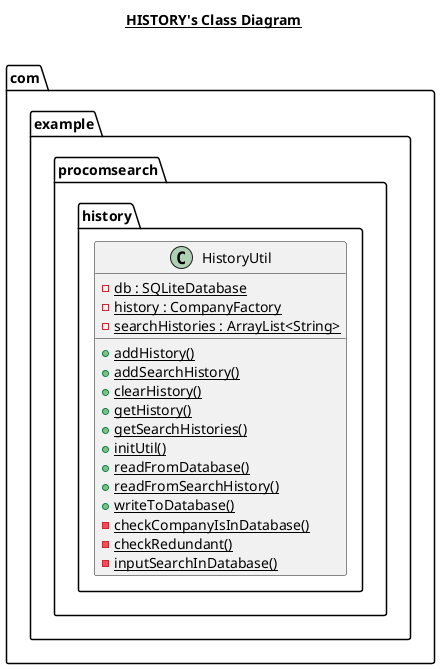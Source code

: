 @startuml

title __HISTORY's Class Diagram__\n

  namespace com.example.procomsearch {
    namespace history {
      class com.example.procomsearch.history.HistoryUtil {
          {static} - db : SQLiteDatabase
          {static} - history : CompanyFactory
          {static} - searchHistories : ArrayList<String>
          {static} + addHistory()
          {static} + addSearchHistory()
          {static} + clearHistory()
          {static} + getHistory()
          {static} + getSearchHistories()
          {static} + initUtil()
          {static} + readFromDatabase()
          {static} + readFromSearchHistory()
          {static} + writeToDatabase()
          {static} - checkCompanyIsInDatabase()
          {static} - checkRedundant()
          {static} - inputSearchInDatabase()
      }
    }
  }

@enduml
